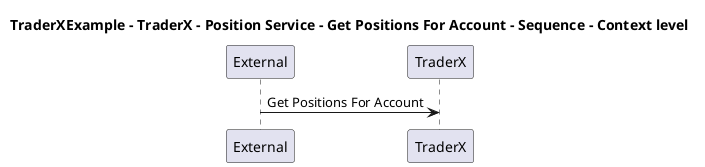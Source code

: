 @startuml

title TraderXExample - TraderX - Position Service - Get Positions For Account - Sequence - Context level

participant "External" as C4InterFlow.SoftwareSystems.ExternalSystem
participant "TraderX" as TraderXExample.SoftwareSystems.TraderX

C4InterFlow.SoftwareSystems.ExternalSystem -> TraderXExample.SoftwareSystems.TraderX : Get Positions For Account


@enduml
